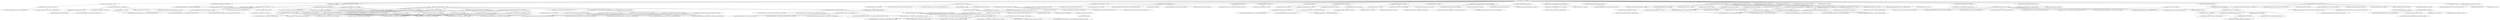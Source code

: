 digraph gaul__s3proxy {
	"org.gaul:s3proxy:jar:2.6.1-SNAPSHOT" -> "com.amazonaws:aws-java-sdk-s3:jar:1.12.783:test" ; 
	"org.gaul:s3proxy:jar:2.6.1-SNAPSHOT" -> "com.amazonaws:aws-java-sdk-sts:jar:1.12.783:compile" ; 
	"org.gaul:s3proxy:jar:2.6.1-SNAPSHOT" -> "args4j:args4j:jar:2.37:compile" ; 
	"org.gaul:s3proxy:jar:2.6.1-SNAPSHOT" -> "ch.qos.logback:logback-classic:jar:1.5.17:compile" ; 
	"org.gaul:s3proxy:jar:2.6.1-SNAPSHOT" -> "com.azure:azure-storage-blob:jar:12.30.0:compile" ; 
	"org.gaul:s3proxy:jar:2.6.1-SNAPSHOT" -> "com.azure:azure-identity:jar:1.15.3:compile" ; 
	"org.gaul:s3proxy:jar:2.6.1-SNAPSHOT" -> "com.google.auto.service:auto-service:jar:1.1.1:compile" ; 
	"org.gaul:s3proxy:jar:2.6.1-SNAPSHOT" -> "com.google.guava:guava:jar:33.4.8-jre:compile" ; 
	"org.gaul:s3proxy:jar:2.6.1-SNAPSHOT" -> "com.google.jimfs:jimfs:jar:1.3.0:compile" ; 
	"org.gaul:s3proxy:jar:2.6.1-SNAPSHOT" -> "javax.xml.bind:jaxb-api:jar:2.3.1:compile" ; 
	"org.gaul:s3proxy:jar:2.6.1-SNAPSHOT" -> "junit:junit:jar:4.13.2:provided" ; 
	"org.gaul:s3proxy:jar:2.6.1-SNAPSHOT" -> "org.junit.jupiter:junit-jupiter:jar:5.11.4:provided" ; 
	"org.gaul:s3proxy:jar:2.6.1-SNAPSHOT" -> "com.fasterxml.jackson.dataformat:jackson-dataformat-xml:jar:2.18.2:compile" ; 
	"org.gaul:s3proxy:jar:2.6.1-SNAPSHOT" -> "com.github.spotbugs:spotbugs-annotations:jar:4.9.2:provided" ; 
	"org.gaul:s3proxy:jar:2.6.1-SNAPSHOT" -> "com.google.code.findbugs:jsr305:jar:3.0.2:compile" ; 
	"org.gaul:s3proxy:jar:2.6.1-SNAPSHOT" -> "org.apache.commons:commons-fileupload2-javax:jar:2.0.0-M2:compile" ; 
	"org.gaul:s3proxy:jar:2.6.1-SNAPSHOT" -> "org.apache.jclouds:jclouds-allblobstore:jar:2.7.0:compile" ; 
	"org.gaul:s3proxy:jar:2.6.1-SNAPSHOT" -> "org.apache.jclouds.api:filesystem:jar:2.7.0:compile" ; 
	"org.gaul:s3proxy:jar:2.6.1-SNAPSHOT" -> "org.apache.jclouds.driver:jclouds-slf4j:jar:2.7.0:compile" ; 
	"org.gaul:s3proxy:jar:2.6.1-SNAPSHOT" -> "org.assertj:assertj-core:jar:3.27.3:test" ; 
	"org.gaul:s3proxy:jar:2.6.1-SNAPSHOT" -> "org.eclipse.jetty:jetty-servlet:jar:11.0.25:compile" ; 
	"org.gaul:s3proxy:jar:2.6.1-SNAPSHOT" -> "org.gaul:modernizer-maven-annotations:jar:3.1.0:compile" ; 
	"org.gaul:s3proxy:jar:2.6.1-SNAPSHOT" -> "org.slf4j:slf4j-api:jar:2.0.17:compile" ; 
	"org.gaul:s3proxy:jar:2.6.1-SNAPSHOT" -> "org.slf4j:jcl-over-slf4j:jar:2.0.17:compile" ; 
	"org.gaul:s3proxy:jar:2.6.1-SNAPSHOT" -> "org.apache.jclouds:jclouds-blobstore:test-jar:tests:2.7.0:test" ; 
	"org.gaul:s3proxy:jar:2.6.1-SNAPSHOT" -> "org.apache.jclouds.api:s3:test-jar:tests:2.7.0:test" ; 
	"org.gaul:s3proxy:jar:2.6.1-SNAPSHOT" -> "org.apache.jclouds:jclouds-core:test-jar:tests:2.7.0:test" ; 
	"org.gaul:s3proxy:jar:2.6.1-SNAPSHOT" -> "org.testng:testng:jar:7.5.1:test" ; 
	"org.gaul:s3proxy:jar:2.6.1-SNAPSHOT" -> "javax.annotation:javax.annotation-api:jar:1.3.2:compile" ; 
	"com.amazonaws:aws-java-sdk-s3:jar:1.12.783:test" -> "com.amazonaws:aws-java-sdk-kms:jar:1.12.783:test" ; 
	"com.amazonaws:aws-java-sdk-s3:jar:1.12.783:test" -> "com.amazonaws:aws-java-sdk-core:jar:1.12.783:compile" ; 
	"com.amazonaws:aws-java-sdk-s3:jar:1.12.783:test" -> "com.amazonaws:jmespath-java:jar:1.12.783:compile" ; 
	"com.amazonaws:aws-java-sdk-kms:jar:1.12.783:test" -> "(com.amazonaws:aws-java-sdk-core:jar:1.12.783:test - omitted for duplicate)" ; 
	"com.amazonaws:aws-java-sdk-kms:jar:1.12.783:test" -> "(com.amazonaws:jmespath-java:jar:1.12.783:test - omitted for duplicate)" ; 
	"com.amazonaws:aws-java-sdk-core:jar:1.12.783:compile" -> "commons-codec:commons-codec:jar:1.15:compile" ; 
	"com.amazonaws:aws-java-sdk-core:jar:1.12.783:compile" -> "org.apache.httpcomponents:httpclient:jar:4.5.13:compile" ; 
	"com.amazonaws:aws-java-sdk-core:jar:1.12.783:compile" -> "(com.fasterxml.jackson.core:jackson-databind:jar:2.17.2:compile - omitted for conflict with 2.18.2)" ; 
	"com.amazonaws:aws-java-sdk-core:jar:1.12.783:compile" -> "com.fasterxml.jackson.dataformat:jackson-dataformat-cbor:jar:2.17.2:compile" ; 
	"com.amazonaws:aws-java-sdk-core:jar:1.12.783:compile" -> "joda-time:joda-time:jar:2.12.7:compile" ; 
	"org.apache.httpcomponents:httpclient:jar:4.5.13:compile" -> "org.apache.httpcomponents:httpcore:jar:4.4.13:compile" ; 
	"org.apache.httpcomponents:httpclient:jar:4.5.13:compile" -> "(commons-codec:commons-codec:jar:1.11:compile - omitted for conflict with 1.15)" ; 
	"com.fasterxml.jackson.dataformat:jackson-dataformat-cbor:jar:2.17.2:compile" -> "(com.fasterxml.jackson.core:jackson-databind:jar:2.17.2:compile - omitted for conflict with 2.18.2)" ; 
	"com.fasterxml.jackson.dataformat:jackson-dataformat-cbor:jar:2.17.2:compile" -> "(com.fasterxml.jackson.core:jackson-core:jar:2.17.2:compile - omitted for conflict with 2.18.2)" ; 
	"com.amazonaws:jmespath-java:jar:1.12.783:compile" -> "(com.fasterxml.jackson.core:jackson-databind:jar:2.17.2:compile - omitted for conflict with 2.18.2)" ; 
	"com.amazonaws:aws-java-sdk-sts:jar:1.12.783:compile" -> "(com.amazonaws:aws-java-sdk-core:jar:1.12.783:compile - omitted for duplicate)" ; 
	"com.amazonaws:aws-java-sdk-sts:jar:1.12.783:compile" -> "(com.amazonaws:jmespath-java:jar:1.12.783:compile - omitted for duplicate)" ; 
	"ch.qos.logback:logback-classic:jar:1.5.17:compile" -> "ch.qos.logback:logback-core:jar:1.5.17:compile" ; 
	"ch.qos.logback:logback-classic:jar:1.5.17:compile" -> "(org.slf4j:slf4j-api:jar:2.0.17:compile - omitted for duplicate)" ; 
	"com.azure:azure-storage-blob:jar:12.30.0:compile" -> "com.azure:azure-xml:jar:1.2.0:compile" ; 
	"com.azure:azure-storage-blob:jar:12.30.0:compile" -> "com.azure:azure-core:jar:1.55.3:compile" ; 
	"com.azure:azure-storage-blob:jar:12.30.0:compile" -> "com.azure:azure-core-http-netty:jar:1.15.11:compile" ; 
	"com.azure:azure-storage-blob:jar:12.30.0:compile" -> "com.azure:azure-storage-common:jar:12.29.0:compile" ; 
	"com.azure:azure-storage-blob:jar:12.30.0:compile" -> "com.azure:azure-storage-internal-avro:jar:12.15.0:compile" ; 
	"com.azure:azure-core:jar:1.55.3:compile" -> "(com.azure:azure-json:jar:1.5.0:compile - omitted for conflict with 1.4.0)" ; 
	"com.azure:azure-core:jar:1.55.3:compile" -> "(com.azure:azure-xml:jar:1.2.0:compile - omitted for duplicate)" ; 
	"com.azure:azure-core:jar:1.55.3:compile" -> "(com.fasterxml.jackson.core:jackson-annotations:jar:2.17.2:compile - omitted for conflict with 2.18.2)" ; 
	"com.azure:azure-core:jar:1.55.3:compile" -> "(com.fasterxml.jackson.core:jackson-core:jar:2.17.2:compile - omitted for conflict with 2.18.2)" ; 
	"com.azure:azure-core:jar:1.55.3:compile" -> "(com.fasterxml.jackson.core:jackson-databind:jar:2.17.2:compile - omitted for conflict with 2.18.2)" ; 
	"com.azure:azure-core:jar:1.55.3:compile" -> "com.fasterxml.jackson.datatype:jackson-datatype-jsr310:jar:2.17.2:compile" ; 
	"com.azure:azure-core:jar:1.55.3:compile" -> "(org.slf4j:slf4j-api:jar:1.7.36:compile - omitted for conflict with 2.0.17)" ; 
	"com.azure:azure-core:jar:1.55.3:compile" -> "io.projectreactor:reactor-core:jar:3.4.41:compile" ; 
	"com.fasterxml.jackson.datatype:jackson-datatype-jsr310:jar:2.17.2:compile" -> "(com.fasterxml.jackson.core:jackson-annotations:jar:2.17.2:compile - omitted for conflict with 2.18.2)" ; 
	"com.fasterxml.jackson.datatype:jackson-datatype-jsr310:jar:2.17.2:compile" -> "(com.fasterxml.jackson.core:jackson-core:jar:2.17.2:compile - omitted for conflict with 2.18.2)" ; 
	"com.fasterxml.jackson.datatype:jackson-datatype-jsr310:jar:2.17.2:compile" -> "(com.fasterxml.jackson.core:jackson-databind:jar:2.17.2:compile - omitted for conflict with 2.18.2)" ; 
	"io.projectreactor:reactor-core:jar:3.4.41:compile" -> "org.reactivestreams:reactive-streams:jar:1.0.4:compile" ; 
	"com.azure:azure-core-http-netty:jar:1.15.11:compile" -> "(com.azure:azure-core:jar:1.55.3:compile - omitted for duplicate)" ; 
	"com.azure:azure-core-http-netty:jar:1.15.11:compile" -> "io.netty:netty-handler:jar:4.1.118.Final:compile" ; 
	"com.azure:azure-core-http-netty:jar:1.15.11:compile" -> "io.netty:netty-handler-proxy:jar:4.1.118.Final:compile" ; 
	"com.azure:azure-core-http-netty:jar:1.15.11:compile" -> "io.netty:netty-buffer:jar:4.1.118.Final:compile" ; 
	"com.azure:azure-core-http-netty:jar:1.15.11:compile" -> "io.netty:netty-codec:jar:4.1.118.Final:compile" ; 
	"com.azure:azure-core-http-netty:jar:1.15.11:compile" -> "io.netty:netty-codec-http:jar:4.1.118.Final:compile" ; 
	"com.azure:azure-core-http-netty:jar:1.15.11:compile" -> "io.netty:netty-codec-http2:jar:4.1.118.Final:compile" ; 
	"com.azure:azure-core-http-netty:jar:1.15.11:compile" -> "io.netty:netty-transport-native-unix-common:jar:4.1.118.Final:compile" ; 
	"com.azure:azure-core-http-netty:jar:1.15.11:compile" -> "io.netty:netty-transport-native-epoll:jar:linux-x86_64:4.1.118.Final:compile" ; 
	"com.azure:azure-core-http-netty:jar:1.15.11:compile" -> "io.netty:netty-transport-native-kqueue:jar:osx-x86_64:4.1.118.Final:compile" ; 
	"com.azure:azure-core-http-netty:jar:1.15.11:compile" -> "io.netty:netty-tcnative-boringssl-static:jar:2.0.70.Final:compile" ; 
	"com.azure:azure-core-http-netty:jar:1.15.11:compile" -> "io.projectreactor.netty:reactor-netty-http:jar:1.0.48:compile" ; 
	"com.azure:azure-core-http-netty:jar:1.15.11:compile" -> "io.netty:netty-common:jar:4.1.118.Final:compile" ; 
	"io.netty:netty-handler:jar:4.1.118.Final:compile" -> "(io.netty:netty-common:jar:4.1.118.Final:compile - omitted for duplicate)" ; 
	"io.netty:netty-handler:jar:4.1.118.Final:compile" -> "io.netty:netty-resolver:jar:4.1.118.Final:compile" ; 
	"io.netty:netty-handler:jar:4.1.118.Final:compile" -> "(io.netty:netty-buffer:jar:4.1.118.Final:compile - omitted for duplicate)" ; 
	"io.netty:netty-handler:jar:4.1.118.Final:compile" -> "io.netty:netty-transport:jar:4.1.118.Final:compile" ; 
	"io.netty:netty-handler:jar:4.1.118.Final:compile" -> "(io.netty:netty-transport-native-unix-common:jar:4.1.118.Final:compile - omitted for duplicate)" ; 
	"io.netty:netty-handler:jar:4.1.118.Final:compile" -> "(io.netty:netty-codec:jar:4.1.118.Final:compile - omitted for duplicate)" ; 
	"io.netty:netty-resolver:jar:4.1.118.Final:compile" -> "(io.netty:netty-common:jar:4.1.118.Final:compile - omitted for duplicate)" ; 
	"io.netty:netty-transport:jar:4.1.118.Final:compile" -> "(io.netty:netty-common:jar:4.1.118.Final:compile - omitted for duplicate)" ; 
	"io.netty:netty-transport:jar:4.1.118.Final:compile" -> "(io.netty:netty-buffer:jar:4.1.118.Final:compile - omitted for duplicate)" ; 
	"io.netty:netty-transport:jar:4.1.118.Final:compile" -> "(io.netty:netty-resolver:jar:4.1.118.Final:compile - omitted for duplicate)" ; 
	"io.netty:netty-handler-proxy:jar:4.1.118.Final:compile" -> "(io.netty:netty-common:jar:4.1.118.Final:compile - omitted for duplicate)" ; 
	"io.netty:netty-handler-proxy:jar:4.1.118.Final:compile" -> "(io.netty:netty-buffer:jar:4.1.118.Final:compile - omitted for duplicate)" ; 
	"io.netty:netty-handler-proxy:jar:4.1.118.Final:compile" -> "(io.netty:netty-transport:jar:4.1.118.Final:compile - omitted for duplicate)" ; 
	"io.netty:netty-handler-proxy:jar:4.1.118.Final:compile" -> "(io.netty:netty-codec:jar:4.1.118.Final:compile - omitted for duplicate)" ; 
	"io.netty:netty-handler-proxy:jar:4.1.118.Final:compile" -> "io.netty:netty-codec-socks:jar:4.1.118.Final:compile" ; 
	"io.netty:netty-handler-proxy:jar:4.1.118.Final:compile" -> "(io.netty:netty-codec-http:jar:4.1.118.Final:compile - omitted for duplicate)" ; 
	"io.netty:netty-codec-socks:jar:4.1.118.Final:compile" -> "(io.netty:netty-common:jar:4.1.118.Final:compile - omitted for duplicate)" ; 
	"io.netty:netty-codec-socks:jar:4.1.118.Final:compile" -> "(io.netty:netty-buffer:jar:4.1.118.Final:compile - omitted for duplicate)" ; 
	"io.netty:netty-codec-socks:jar:4.1.118.Final:compile" -> "(io.netty:netty-transport:jar:4.1.118.Final:compile - omitted for duplicate)" ; 
	"io.netty:netty-codec-socks:jar:4.1.118.Final:compile" -> "(io.netty:netty-codec:jar:4.1.118.Final:compile - omitted for duplicate)" ; 
	"io.netty:netty-buffer:jar:4.1.118.Final:compile" -> "(io.netty:netty-common:jar:4.1.118.Final:compile - omitted for duplicate)" ; 
	"io.netty:netty-codec:jar:4.1.118.Final:compile" -> "(io.netty:netty-common:jar:4.1.118.Final:compile - omitted for duplicate)" ; 
	"io.netty:netty-codec:jar:4.1.118.Final:compile" -> "(io.netty:netty-buffer:jar:4.1.118.Final:compile - omitted for duplicate)" ; 
	"io.netty:netty-codec:jar:4.1.118.Final:compile" -> "(io.netty:netty-transport:jar:4.1.118.Final:compile - omitted for duplicate)" ; 
	"io.netty:netty-codec-http:jar:4.1.118.Final:compile" -> "(io.netty:netty-common:jar:4.1.118.Final:compile - omitted for duplicate)" ; 
	"io.netty:netty-codec-http:jar:4.1.118.Final:compile" -> "(io.netty:netty-buffer:jar:4.1.118.Final:compile - omitted for duplicate)" ; 
	"io.netty:netty-codec-http:jar:4.1.118.Final:compile" -> "(io.netty:netty-transport:jar:4.1.118.Final:compile - omitted for duplicate)" ; 
	"io.netty:netty-codec-http:jar:4.1.118.Final:compile" -> "(io.netty:netty-codec:jar:4.1.118.Final:compile - omitted for duplicate)" ; 
	"io.netty:netty-codec-http:jar:4.1.118.Final:compile" -> "(io.netty:netty-handler:jar:4.1.118.Final:compile - omitted for duplicate)" ; 
	"io.netty:netty-codec-http2:jar:4.1.118.Final:compile" -> "(io.netty:netty-common:jar:4.1.118.Final:compile - omitted for duplicate)" ; 
	"io.netty:netty-codec-http2:jar:4.1.118.Final:compile" -> "(io.netty:netty-buffer:jar:4.1.118.Final:compile - omitted for duplicate)" ; 
	"io.netty:netty-codec-http2:jar:4.1.118.Final:compile" -> "(io.netty:netty-transport:jar:4.1.118.Final:compile - omitted for duplicate)" ; 
	"io.netty:netty-codec-http2:jar:4.1.118.Final:compile" -> "(io.netty:netty-codec:jar:4.1.118.Final:compile - omitted for duplicate)" ; 
	"io.netty:netty-codec-http2:jar:4.1.118.Final:compile" -> "(io.netty:netty-handler:jar:4.1.118.Final:compile - omitted for duplicate)" ; 
	"io.netty:netty-codec-http2:jar:4.1.118.Final:compile" -> "(io.netty:netty-codec-http:jar:4.1.118.Final:compile - omitted for duplicate)" ; 
	"io.netty:netty-transport-native-unix-common:jar:4.1.118.Final:compile" -> "(io.netty:netty-common:jar:4.1.118.Final:compile - omitted for duplicate)" ; 
	"io.netty:netty-transport-native-unix-common:jar:4.1.118.Final:compile" -> "(io.netty:netty-buffer:jar:4.1.118.Final:compile - omitted for duplicate)" ; 
	"io.netty:netty-transport-native-unix-common:jar:4.1.118.Final:compile" -> "(io.netty:netty-transport:jar:4.1.118.Final:compile - omitted for duplicate)" ; 
	"io.netty:netty-transport-native-epoll:jar:linux-x86_64:4.1.118.Final:compile" -> "(io.netty:netty-common:jar:4.1.118.Final:compile - omitted for duplicate)" ; 
	"io.netty:netty-transport-native-epoll:jar:linux-x86_64:4.1.118.Final:compile" -> "(io.netty:netty-buffer:jar:4.1.118.Final:compile - omitted for duplicate)" ; 
	"io.netty:netty-transport-native-epoll:jar:linux-x86_64:4.1.118.Final:compile" -> "(io.netty:netty-transport:jar:4.1.118.Final:compile - omitted for duplicate)" ; 
	"io.netty:netty-transport-native-epoll:jar:linux-x86_64:4.1.118.Final:compile" -> "(io.netty:netty-transport-native-unix-common:jar:4.1.118.Final:compile - omitted for duplicate)" ; 
	"io.netty:netty-transport-native-epoll:jar:linux-x86_64:4.1.118.Final:compile" -> "io.netty:netty-transport-classes-epoll:jar:4.1.118.Final:compile" ; 
	"io.netty:netty-transport-classes-epoll:jar:4.1.118.Final:compile" -> "(io.netty:netty-common:jar:4.1.118.Final:compile - omitted for duplicate)" ; 
	"io.netty:netty-transport-classes-epoll:jar:4.1.118.Final:compile" -> "(io.netty:netty-buffer:jar:4.1.118.Final:compile - omitted for duplicate)" ; 
	"io.netty:netty-transport-classes-epoll:jar:4.1.118.Final:compile" -> "(io.netty:netty-transport:jar:4.1.118.Final:compile - omitted for duplicate)" ; 
	"io.netty:netty-transport-classes-epoll:jar:4.1.118.Final:compile" -> "(io.netty:netty-transport-native-unix-common:jar:4.1.118.Final:compile - omitted for duplicate)" ; 
	"io.netty:netty-transport-native-kqueue:jar:osx-x86_64:4.1.118.Final:compile" -> "(io.netty:netty-common:jar:4.1.118.Final:compile - omitted for duplicate)" ; 
	"io.netty:netty-transport-native-kqueue:jar:osx-x86_64:4.1.118.Final:compile" -> "(io.netty:netty-buffer:jar:4.1.118.Final:compile - omitted for duplicate)" ; 
	"io.netty:netty-transport-native-kqueue:jar:osx-x86_64:4.1.118.Final:compile" -> "(io.netty:netty-transport:jar:4.1.118.Final:compile - omitted for duplicate)" ; 
	"io.netty:netty-transport-native-kqueue:jar:osx-x86_64:4.1.118.Final:compile" -> "(io.netty:netty-transport-native-unix-common:jar:4.1.118.Final:compile - omitted for duplicate)" ; 
	"io.netty:netty-transport-native-kqueue:jar:osx-x86_64:4.1.118.Final:compile" -> "io.netty:netty-transport-classes-kqueue:jar:4.1.118.Final:compile" ; 
	"io.netty:netty-transport-classes-kqueue:jar:4.1.118.Final:compile" -> "(io.netty:netty-common:jar:4.1.118.Final:compile - omitted for duplicate)" ; 
	"io.netty:netty-transport-classes-kqueue:jar:4.1.118.Final:compile" -> "(io.netty:netty-buffer:jar:4.1.118.Final:compile - omitted for duplicate)" ; 
	"io.netty:netty-transport-classes-kqueue:jar:4.1.118.Final:compile" -> "(io.netty:netty-transport:jar:4.1.118.Final:compile - omitted for duplicate)" ; 
	"io.netty:netty-transport-classes-kqueue:jar:4.1.118.Final:compile" -> "(io.netty:netty-transport-native-unix-common:jar:4.1.118.Final:compile - omitted for duplicate)" ; 
	"io.netty:netty-tcnative-boringssl-static:jar:2.0.70.Final:compile" -> "io.netty:netty-tcnative-classes:jar:2.0.70.Final:compile" ; 
	"io.netty:netty-tcnative-boringssl-static:jar:2.0.70.Final:compile" -> "io.netty:netty-tcnative-boringssl-static:jar:linux-x86_64:2.0.70.Final:compile" ; 
	"io.netty:netty-tcnative-boringssl-static:jar:2.0.70.Final:compile" -> "io.netty:netty-tcnative-boringssl-static:jar:linux-aarch_64:2.0.70.Final:compile" ; 
	"io.netty:netty-tcnative-boringssl-static:jar:2.0.70.Final:compile" -> "io.netty:netty-tcnative-boringssl-static:jar:osx-x86_64:2.0.70.Final:compile" ; 
	"io.netty:netty-tcnative-boringssl-static:jar:2.0.70.Final:compile" -> "io.netty:netty-tcnative-boringssl-static:jar:osx-aarch_64:2.0.70.Final:compile" ; 
	"io.netty:netty-tcnative-boringssl-static:jar:2.0.70.Final:compile" -> "io.netty:netty-tcnative-boringssl-static:jar:windows-x86_64:2.0.70.Final:compile" ; 
	"io.netty:netty-tcnative-boringssl-static:jar:linux-x86_64:2.0.70.Final:compile" -> "(io.netty:netty-tcnative-boringssl-static:jar:linux-aarch_64:2.0.70.Final:compile - omitted for duplicate)" ; 
	"io.netty:netty-tcnative-boringssl-static:jar:linux-x86_64:2.0.70.Final:compile" -> "(io.netty:netty-tcnative-boringssl-static:jar:osx-x86_64:2.0.70.Final:compile - omitted for duplicate)" ; 
	"io.netty:netty-tcnative-boringssl-static:jar:linux-x86_64:2.0.70.Final:compile" -> "(io.netty:netty-tcnative-boringssl-static:jar:osx-aarch_64:2.0.70.Final:compile - omitted for duplicate)" ; 
	"io.netty:netty-tcnative-boringssl-static:jar:linux-x86_64:2.0.70.Final:compile" -> "(io.netty:netty-tcnative-boringssl-static:jar:windows-x86_64:2.0.70.Final:compile - omitted for duplicate)" ; 
	"io.netty:netty-tcnative-boringssl-static:jar:linux-aarch_64:2.0.70.Final:compile" -> "(io.netty:netty-tcnative-boringssl-static:jar:linux-x86_64:2.0.70.Final:compile - omitted for duplicate)" ; 
	"io.netty:netty-tcnative-boringssl-static:jar:linux-aarch_64:2.0.70.Final:compile" -> "(io.netty:netty-tcnative-boringssl-static:jar:osx-x86_64:2.0.70.Final:compile - omitted for duplicate)" ; 
	"io.netty:netty-tcnative-boringssl-static:jar:linux-aarch_64:2.0.70.Final:compile" -> "(io.netty:netty-tcnative-boringssl-static:jar:osx-aarch_64:2.0.70.Final:compile - omitted for duplicate)" ; 
	"io.netty:netty-tcnative-boringssl-static:jar:linux-aarch_64:2.0.70.Final:compile" -> "(io.netty:netty-tcnative-boringssl-static:jar:windows-x86_64:2.0.70.Final:compile - omitted for duplicate)" ; 
	"io.netty:netty-tcnative-boringssl-static:jar:osx-x86_64:2.0.70.Final:compile" -> "(io.netty:netty-tcnative-boringssl-static:jar:linux-x86_64:2.0.70.Final:compile - omitted for duplicate)" ; 
	"io.netty:netty-tcnative-boringssl-static:jar:osx-x86_64:2.0.70.Final:compile" -> "(io.netty:netty-tcnative-boringssl-static:jar:linux-aarch_64:2.0.70.Final:compile - omitted for duplicate)" ; 
	"io.netty:netty-tcnative-boringssl-static:jar:osx-x86_64:2.0.70.Final:compile" -> "(io.netty:netty-tcnative-boringssl-static:jar:osx-aarch_64:2.0.70.Final:compile - omitted for duplicate)" ; 
	"io.netty:netty-tcnative-boringssl-static:jar:osx-x86_64:2.0.70.Final:compile" -> "(io.netty:netty-tcnative-boringssl-static:jar:windows-x86_64:2.0.70.Final:compile - omitted for duplicate)" ; 
	"io.netty:netty-tcnative-boringssl-static:jar:osx-aarch_64:2.0.70.Final:compile" -> "(io.netty:netty-tcnative-boringssl-static:jar:linux-x86_64:2.0.70.Final:compile - omitted for duplicate)" ; 
	"io.netty:netty-tcnative-boringssl-static:jar:osx-aarch_64:2.0.70.Final:compile" -> "(io.netty:netty-tcnative-boringssl-static:jar:linux-aarch_64:2.0.70.Final:compile - omitted for duplicate)" ; 
	"io.netty:netty-tcnative-boringssl-static:jar:osx-aarch_64:2.0.70.Final:compile" -> "(io.netty:netty-tcnative-boringssl-static:jar:osx-x86_64:2.0.70.Final:compile - omitted for duplicate)" ; 
	"io.netty:netty-tcnative-boringssl-static:jar:osx-aarch_64:2.0.70.Final:compile" -> "(io.netty:netty-tcnative-boringssl-static:jar:windows-x86_64:2.0.70.Final:compile - omitted for duplicate)" ; 
	"io.netty:netty-tcnative-boringssl-static:jar:windows-x86_64:2.0.70.Final:compile" -> "(io.netty:netty-tcnative-boringssl-static:jar:linux-x86_64:2.0.70.Final:compile - omitted for duplicate)" ; 
	"io.netty:netty-tcnative-boringssl-static:jar:windows-x86_64:2.0.70.Final:compile" -> "(io.netty:netty-tcnative-boringssl-static:jar:linux-aarch_64:2.0.70.Final:compile - omitted for duplicate)" ; 
	"io.netty:netty-tcnative-boringssl-static:jar:windows-x86_64:2.0.70.Final:compile" -> "(io.netty:netty-tcnative-boringssl-static:jar:osx-x86_64:2.0.70.Final:compile - omitted for duplicate)" ; 
	"io.netty:netty-tcnative-boringssl-static:jar:windows-x86_64:2.0.70.Final:compile" -> "(io.netty:netty-tcnative-boringssl-static:jar:osx-aarch_64:2.0.70.Final:compile - omitted for duplicate)" ; 
	"io.projectreactor.netty:reactor-netty-http:jar:1.0.48:compile" -> "(io.netty:netty-codec-http:jar:4.1.112.Final:compile - omitted for conflict with 4.1.118.Final)" ; 
	"io.projectreactor.netty:reactor-netty-http:jar:1.0.48:compile" -> "(io.netty:netty-codec-http2:jar:4.1.112.Final:compile - omitted for conflict with 4.1.118.Final)" ; 
	"io.projectreactor.netty:reactor-netty-http:jar:1.0.48:compile" -> "io.netty:netty-resolver-dns:jar:4.1.112.Final:compile" ; 
	"io.projectreactor.netty:reactor-netty-http:jar:1.0.48:compile" -> "io.netty:netty-resolver-dns-native-macos:jar:osx-x86_64:4.1.112.Final:compile" ; 
	"io.projectreactor.netty:reactor-netty-http:jar:1.0.48:compile" -> "(io.netty:netty-transport-native-epoll:jar:linux-x86_64:4.1.112.Final:compile - omitted for conflict with 4.1.118.Final)" ; 
	"io.projectreactor.netty:reactor-netty-http:jar:1.0.48:compile" -> "io.projectreactor.netty:reactor-netty-core:jar:1.0.48:compile" ; 
	"io.projectreactor.netty:reactor-netty-http:jar:1.0.48:compile" -> "(io.projectreactor:reactor-core:jar:3.4.41:compile - omitted for duplicate)" ; 
	"io.netty:netty-resolver-dns:jar:4.1.112.Final:compile" -> "(io.netty:netty-common:jar:4.1.112.Final:compile - omitted for conflict with 4.1.118.Final)" ; 
	"io.netty:netty-resolver-dns:jar:4.1.112.Final:compile" -> "(io.netty:netty-buffer:jar:4.1.112.Final:compile - omitted for conflict with 4.1.118.Final)" ; 
	"io.netty:netty-resolver-dns:jar:4.1.112.Final:compile" -> "(io.netty:netty-resolver:jar:4.1.112.Final:compile - omitted for conflict with 4.1.118.Final)" ; 
	"io.netty:netty-resolver-dns:jar:4.1.112.Final:compile" -> "(io.netty:netty-transport:jar:4.1.112.Final:compile - omitted for conflict with 4.1.118.Final)" ; 
	"io.netty:netty-resolver-dns:jar:4.1.112.Final:compile" -> "(io.netty:netty-codec:jar:4.1.112.Final:compile - omitted for conflict with 4.1.118.Final)" ; 
	"io.netty:netty-resolver-dns:jar:4.1.112.Final:compile" -> "io.netty:netty-codec-dns:jar:4.1.112.Final:compile" ; 
	"io.netty:netty-resolver-dns:jar:4.1.112.Final:compile" -> "(io.netty:netty-handler:jar:4.1.112.Final:compile - omitted for conflict with 4.1.118.Final)" ; 
	"io.netty:netty-codec-dns:jar:4.1.112.Final:compile" -> "(io.netty:netty-common:jar:4.1.112.Final:compile - omitted for conflict with 4.1.118.Final)" ; 
	"io.netty:netty-codec-dns:jar:4.1.112.Final:compile" -> "(io.netty:netty-buffer:jar:4.1.112.Final:compile - omitted for conflict with 4.1.118.Final)" ; 
	"io.netty:netty-codec-dns:jar:4.1.112.Final:compile" -> "(io.netty:netty-transport:jar:4.1.112.Final:compile - omitted for conflict with 4.1.118.Final)" ; 
	"io.netty:netty-codec-dns:jar:4.1.112.Final:compile" -> "(io.netty:netty-codec:jar:4.1.112.Final:compile - omitted for conflict with 4.1.118.Final)" ; 
	"io.netty:netty-resolver-dns-native-macos:jar:osx-x86_64:4.1.112.Final:compile" -> "io.netty:netty-resolver-dns-classes-macos:jar:4.1.112.Final:compile" ; 
	"io.netty:netty-resolver-dns-classes-macos:jar:4.1.112.Final:compile" -> "(io.netty:netty-common:jar:4.1.112.Final:compile - omitted for conflict with 4.1.118.Final)" ; 
	"io.netty:netty-resolver-dns-classes-macos:jar:4.1.112.Final:compile" -> "(io.netty:netty-resolver-dns:jar:4.1.112.Final:compile - omitted for duplicate)" ; 
	"io.netty:netty-resolver-dns-classes-macos:jar:4.1.112.Final:compile" -> "(io.netty:netty-transport-native-unix-common:jar:4.1.112.Final:compile - omitted for conflict with 4.1.118.Final)" ; 
	"io.projectreactor.netty:reactor-netty-core:jar:1.0.48:compile" -> "(io.netty:netty-handler:jar:4.1.112.Final:compile - omitted for conflict with 4.1.118.Final)" ; 
	"io.projectreactor.netty:reactor-netty-core:jar:1.0.48:compile" -> "(io.netty:netty-handler-proxy:jar:4.1.112.Final:compile - omitted for conflict with 4.1.118.Final)" ; 
	"io.projectreactor.netty:reactor-netty-core:jar:1.0.48:compile" -> "(io.netty:netty-resolver-dns:jar:4.1.112.Final:compile - omitted for duplicate)" ; 
	"io.projectreactor.netty:reactor-netty-core:jar:1.0.48:compile" -> "(io.netty:netty-resolver-dns-native-macos:jar:osx-x86_64:4.1.112.Final:compile - omitted for duplicate)" ; 
	"io.projectreactor.netty:reactor-netty-core:jar:1.0.48:compile" -> "(io.netty:netty-transport-native-epoll:jar:linux-x86_64:4.1.112.Final:compile - omitted for conflict with 4.1.118.Final)" ; 
	"io.projectreactor.netty:reactor-netty-core:jar:1.0.48:compile" -> "(io.projectreactor:reactor-core:jar:3.4.41:compile - omitted for duplicate)" ; 
	"com.azure:azure-storage-common:jar:12.29.0:compile" -> "(com.azure:azure-xml:jar:1.2.0:compile - omitted for duplicate)" ; 
	"com.azure:azure-storage-common:jar:12.29.0:compile" -> "(com.azure:azure-core:jar:1.55.3:compile - omitted for duplicate)" ; 
	"com.azure:azure-storage-common:jar:12.29.0:compile" -> "(com.azure:azure-core-http-netty:jar:1.15.11:compile - omitted for duplicate)" ; 
	"com.azure:azure-storage-internal-avro:jar:12.15.0:compile" -> "(com.azure:azure-xml:jar:1.2.0:compile - omitted for duplicate)" ; 
	"com.azure:azure-storage-internal-avro:jar:12.15.0:compile" -> "(com.azure:azure-core:jar:1.55.3:compile - omitted for duplicate)" ; 
	"com.azure:azure-storage-internal-avro:jar:12.15.0:compile" -> "(com.azure:azure-storage-common:jar:12.29.0:compile - omitted for duplicate)" ; 
	"com.azure:azure-identity:jar:1.15.3:compile" -> "(com.azure:azure-core:jar:1.55.2:compile - omitted for conflict with 1.55.3)" ; 
	"com.azure:azure-identity:jar:1.15.3:compile" -> "(com.azure:azure-core-http-netty:jar:1.15.10:compile - omitted for conflict with 1.15.11)" ; 
	"com.azure:azure-identity:jar:1.15.3:compile" -> "com.azure:azure-json:jar:1.4.0:compile" ; 
	"com.azure:azure-identity:jar:1.15.3:compile" -> "com.microsoft.azure:msal4j:jar:1.19.0:compile" ; 
	"com.azure:azure-identity:jar:1.15.3:compile" -> "com.microsoft.azure:msal4j-persistence-extension:jar:1.3.0:compile" ; 
	"com.azure:azure-identity:jar:1.15.3:compile" -> "net.java.dev.jna:jna-platform:jar:5.13.0:compile" ; 
	"com.microsoft.azure:msal4j:jar:1.19.0:compile" -> "com.nimbusds:oauth2-oidc-sdk:jar:11.18:compile" ; 
	"com.microsoft.azure:msal4j:jar:1.19.0:compile" -> "net.minidev:json-smart:jar:2.4.11:compile" ; 
	"com.microsoft.azure:msal4j:jar:1.19.0:compile" -> "(org.slf4j:slf4j-api:jar:1.7.36:compile - omitted for conflict with 2.0.17)" ; 
	"com.microsoft.azure:msal4j:jar:1.19.0:compile" -> "(com.fasterxml.jackson.core:jackson-databind:jar:2.18.1:compile - omitted for conflict with 2.18.2)" ; 
	"com.nimbusds:oauth2-oidc-sdk:jar:11.18:compile" -> "com.github.stephenc.jcip:jcip-annotations:jar:1.0-1:compile" ; 
	"com.nimbusds:oauth2-oidc-sdk:jar:11.18:compile" -> "com.nimbusds:content-type:jar:2.3:compile" ; 
	"com.nimbusds:oauth2-oidc-sdk:jar:11.18:compile" -> "(net.minidev:json-smart:jar:2.5.1:compile - omitted for conflict with 2.4.11)" ; 
	"com.nimbusds:oauth2-oidc-sdk:jar:11.18:compile" -> "com.nimbusds:lang-tag:jar:1.7:compile" ; 
	"com.nimbusds:oauth2-oidc-sdk:jar:11.18:compile" -> "com.nimbusds:nimbus-jose-jwt:jar:9.40:compile" ; 
	"net.minidev:json-smart:jar:2.4.11:compile" -> "net.minidev:accessors-smart:jar:2.4.11:compile" ; 
	"net.minidev:accessors-smart:jar:2.4.11:compile" -> "org.ow2.asm:asm:jar:9.3:compile" ; 
	"com.microsoft.azure:msal4j-persistence-extension:jar:1.3.0:compile" -> "(com.microsoft.azure:msal4j:jar:1.15.0:compile - omitted for conflict with 1.19.0)" ; 
	"com.microsoft.azure:msal4j-persistence-extension:jar:1.3.0:compile" -> "net.java.dev.jna:jna:jar:5.13.0:compile" ; 
	"com.microsoft.azure:msal4j-persistence-extension:jar:1.3.0:compile" -> "(net.java.dev.jna:jna-platform:jar:5.13.0:compile - omitted for duplicate)" ; 
	"com.microsoft.azure:msal4j-persistence-extension:jar:1.3.0:compile" -> "(org.slf4j:slf4j-api:jar:1.7.7:compile - omitted for conflict with 2.0.17)" ; 
	"net.java.dev.jna:jna-platform:jar:5.13.0:compile" -> "(net.java.dev.jna:jna:jar:5.13.0:compile - omitted for duplicate)" ; 
	"com.google.auto.service:auto-service:jar:1.1.1:compile" -> "com.google.auto.service:auto-service-annotations:jar:1.1.1:compile" ; 
	"com.google.auto.service:auto-service:jar:1.1.1:compile" -> "com.google.auto:auto-common:jar:1.2.1:compile" ; 
	"com.google.auto.service:auto-service:jar:1.1.1:compile" -> "(com.google.guava:guava:jar:32.0.1-jre:compile - omitted for conflict with 33.4.8-jre)" ; 
	"com.google.auto:auto-common:jar:1.2.1:compile" -> "(com.google.guava:guava:jar:31.0.1-jre:compile - omitted for conflict with 33.4.8-jre)" ; 
	"com.google.guava:guava:jar:33.4.8-jre:compile" -> "com.google.guava:failureaccess:jar:1.0.3:compile" ; 
	"com.google.guava:guava:jar:33.4.8-jre:compile" -> "com.google.guava:listenablefuture:jar:9999.0-empty-to-avoid-conflict-with-guava:compile" ; 
	"com.google.guava:guava:jar:33.4.8-jre:compile" -> "org.jspecify:jspecify:jar:1.0.0:compile" ; 
	"com.google.guava:guava:jar:33.4.8-jre:compile" -> "com.google.errorprone:error_prone_annotations:jar:2.36.0:compile" ; 
	"com.google.guava:guava:jar:33.4.8-jre:compile" -> "com.google.j2objc:j2objc-annotations:jar:3.0.0:compile" ; 
	"com.google.jimfs:jimfs:jar:1.3.0:compile" -> "(com.google.guava:guava:jar:32.1.1-jre:compile - omitted for conflict with 33.4.8-jre)" ; 
	"javax.xml.bind:jaxb-api:jar:2.3.1:compile" -> "javax.activation:javax.activation-api:jar:1.2.0:compile" ; 
	"junit:junit:jar:4.13.2:provided" -> "org.hamcrest:hamcrest-core:jar:1.3:provided" ; 
	"org.junit.jupiter:junit-jupiter:jar:5.11.4:provided" -> "org.junit.jupiter:junit-jupiter-api:jar:5.11.4:provided" ; 
	"org.junit.jupiter:junit-jupiter:jar:5.11.4:provided" -> "org.junit.jupiter:junit-jupiter-params:jar:5.11.4:provided" ; 
	"org.junit.jupiter:junit-jupiter:jar:5.11.4:provided" -> "org.junit.jupiter:junit-jupiter-engine:jar:5.11.4:provided" ; 
	"org.junit.jupiter:junit-jupiter-api:jar:5.11.4:provided" -> "org.opentest4j:opentest4j:jar:1.3.0:provided" ; 
	"org.junit.jupiter:junit-jupiter-api:jar:5.11.4:provided" -> "org.junit.platform:junit-platform-commons:jar:1.11.4:provided" ; 
	"org.junit.jupiter:junit-jupiter-api:jar:5.11.4:provided" -> "org.apiguardian:apiguardian-api:jar:1.1.2:provided" ; 
	"org.junit.platform:junit-platform-commons:jar:1.11.4:provided" -> "(org.apiguardian:apiguardian-api:jar:1.1.2:provided - omitted for duplicate)" ; 
	"org.junit.jupiter:junit-jupiter-params:jar:5.11.4:provided" -> "(org.junit.jupiter:junit-jupiter-api:jar:5.11.4:provided - omitted for duplicate)" ; 
	"org.junit.jupiter:junit-jupiter-params:jar:5.11.4:provided" -> "(org.apiguardian:apiguardian-api:jar:1.1.2:provided - omitted for duplicate)" ; 
	"org.junit.jupiter:junit-jupiter-engine:jar:5.11.4:provided" -> "org.junit.platform:junit-platform-engine:jar:1.11.4:provided" ; 
	"org.junit.jupiter:junit-jupiter-engine:jar:5.11.4:provided" -> "(org.junit.jupiter:junit-jupiter-api:jar:5.11.4:provided - omitted for duplicate)" ; 
	"org.junit.jupiter:junit-jupiter-engine:jar:5.11.4:provided" -> "(org.apiguardian:apiguardian-api:jar:1.1.2:provided - omitted for duplicate)" ; 
	"org.junit.platform:junit-platform-engine:jar:1.11.4:provided" -> "(org.opentest4j:opentest4j:jar:1.3.0:provided - omitted for duplicate)" ; 
	"org.junit.platform:junit-platform-engine:jar:1.11.4:provided" -> "(org.junit.platform:junit-platform-commons:jar:1.11.4:provided - omitted for duplicate)" ; 
	"org.junit.platform:junit-platform-engine:jar:1.11.4:provided" -> "(org.apiguardian:apiguardian-api:jar:1.1.2:provided - omitted for duplicate)" ; 
	"com.fasterxml.jackson.dataformat:jackson-dataformat-xml:jar:2.18.2:compile" -> "com.fasterxml.jackson.core:jackson-core:jar:2.18.2:compile" ; 
	"com.fasterxml.jackson.dataformat:jackson-dataformat-xml:jar:2.18.2:compile" -> "com.fasterxml.jackson.core:jackson-annotations:jar:2.18.2:compile" ; 
	"com.fasterxml.jackson.dataformat:jackson-dataformat-xml:jar:2.18.2:compile" -> "com.fasterxml.jackson.core:jackson-databind:jar:2.18.2:compile" ; 
	"com.fasterxml.jackson.dataformat:jackson-dataformat-xml:jar:2.18.2:compile" -> "org.codehaus.woodstox:stax2-api:jar:4.2.2:compile" ; 
	"com.fasterxml.jackson.dataformat:jackson-dataformat-xml:jar:2.18.2:compile" -> "com.fasterxml.woodstox:woodstox-core:jar:7.0.0:compile" ; 
	"com.fasterxml.jackson.core:jackson-databind:jar:2.18.2:compile" -> "(com.fasterxml.jackson.core:jackson-annotations:jar:2.18.2:compile - omitted for duplicate)" ; 
	"com.fasterxml.jackson.core:jackson-databind:jar:2.18.2:compile" -> "(com.fasterxml.jackson.core:jackson-core:jar:2.18.2:compile - omitted for duplicate)" ; 
	"com.fasterxml.woodstox:woodstox-core:jar:7.0.0:compile" -> "(org.codehaus.woodstox:stax2-api:jar:4.2.2:compile - omitted for duplicate)" ; 
	"com.github.spotbugs:spotbugs-annotations:jar:4.9.2:provided" -> "(com.google.code.findbugs:jsr305:jar:3.0.2:provided - omitted for duplicate)" ; 
	"org.apache.commons:commons-fileupload2-javax:jar:2.0.0-M2:compile" -> "org.apache.commons:commons-fileupload2-core:jar:2.0.0-M2:compile" ; 
	"org.apache.commons:commons-fileupload2-javax:jar:2.0.0-M2:compile" -> "commons-io:commons-io:jar:2.15.1:compile" ; 
	"org.apache.commons:commons-fileupload2-core:jar:2.0.0-M2:compile" -> "(commons-io:commons-io:jar:2.15.1:compile - omitted for duplicate)" ; 
	"org.apache.jclouds:jclouds-allblobstore:jar:2.7.0:compile" -> "org.apache.jclouds.api:s3:jar:2.7.0:compile" ; 
	"org.apache.jclouds:jclouds-allblobstore:jar:2.7.0:compile" -> "org.apache.jclouds.provider:aws-s3:jar:2.7.0:compile" ; 
	"org.apache.jclouds:jclouds-allblobstore:jar:2.7.0:compile" -> "org.apache.jclouds.provider:azureblob:jar:2.7.0:compile" ; 
	"org.apache.jclouds:jclouds-allblobstore:jar:2.7.0:compile" -> "org.apache.jclouds.api:atmos:jar:2.7.0:compile" ; 
	"org.apache.jclouds:jclouds-allblobstore:jar:2.7.0:compile" -> "org.apache.jclouds.provider:b2:jar:2.7.0:compile" ; 
	"org.apache.jclouds:jclouds-allblobstore:jar:2.7.0:compile" -> "org.apache.jclouds.api:glacier:jar:2.7.0:compile" ; 
	"org.apache.jclouds:jclouds-allblobstore:jar:2.7.0:compile" -> "org.apache.jclouds.provider:google-cloud-storage:jar:2.7.0:compile" ; 
	"org.apache.jclouds:jclouds-allblobstore:jar:2.7.0:compile" -> "org.apache.jclouds.api:openstack-swift:jar:2.7.0:compile" ; 
	"org.apache.jclouds:jclouds-allblobstore:jar:2.7.0:compile" -> "org.apache.jclouds.provider:rackspace-cloudfiles-us:jar:2.7.0:compile" ; 
	"org.apache.jclouds:jclouds-allblobstore:jar:2.7.0:compile" -> "org.apache.jclouds.provider:rackspace-cloudfiles-uk:jar:2.7.0:compile" ; 
	"org.apache.jclouds.api:s3:jar:2.7.0:compile" -> "(org.apache.jclouds.api:sts:jar:2.7.0:compile - omitted for duplicate)" ; 
	"org.apache.jclouds.api:s3:jar:2.7.0:compile" -> "(org.apache.jclouds:jclouds-blobstore:jar:2.7.0:compile - omitted for duplicate)" ; 
	"org.apache.jclouds.provider:aws-s3:jar:2.7.0:compile" -> "(org.apache.jclouds.api:s3:jar:2.7.0:compile - omitted for duplicate)" ; 
	"org.apache.jclouds.provider:azureblob:jar:2.7.0:compile" -> "(org.apache.jclouds:jclouds-blobstore:jar:2.7.0:compile - omitted for duplicate)" ; 
	"org.apache.jclouds.provider:azureblob:jar:2.7.0:compile" -> "org.apache.jclouds.api:oauth:jar:2.7.0:compile" ; 
	"org.apache.jclouds.api:oauth:jar:2.7.0:compile" -> "(org.apache.jclouds:jclouds-core:jar:2.7.0:compile - omitted for duplicate)" ; 
	"org.apache.jclouds.api:atmos:jar:2.7.0:compile" -> "(org.apache.jclouds:jclouds-blobstore:jar:2.7.0:compile - omitted for duplicate)" ; 
	"org.apache.jclouds.provider:b2:jar:2.7.0:compile" -> "(org.apache.jclouds:jclouds-blobstore:jar:2.7.0:compile - omitted for duplicate)" ; 
	"org.apache.jclouds.api:glacier:jar:2.7.0:compile" -> "(org.apache.jclouds.api:sts:jar:2.7.0:compile - omitted for duplicate)" ; 
	"org.apache.jclouds.api:glacier:jar:2.7.0:compile" -> "(org.apache.jclouds:jclouds-blobstore:jar:2.7.0:compile - omitted for duplicate)" ; 
	"org.apache.jclouds.provider:google-cloud-storage:jar:2.7.0:compile" -> "(org.apache.jclouds:jclouds-core:jar:2.7.0:compile - omitted for duplicate)" ; 
	"org.apache.jclouds.provider:google-cloud-storage:jar:2.7.0:compile" -> "org.apache.jclouds.common:googlecloud:jar:2.7.0:compile" ; 
	"org.apache.jclouds.provider:google-cloud-storage:jar:2.7.0:compile" -> "(org.apache.jclouds:jclouds-blobstore:jar:2.7.0:compile - omitted for duplicate)" ; 
	"org.apache.jclouds.common:googlecloud:jar:2.7.0:compile" -> "(org.apache.jclouds.api:oauth:jar:2.7.0:compile - omitted for duplicate)" ; 
	"org.apache.jclouds.api:openstack-swift:jar:2.7.0:compile" -> "org.apache.jclouds.api:openstack-keystone:jar:2.7.0:compile" ; 
	"org.apache.jclouds.api:openstack-swift:jar:2.7.0:compile" -> "(org.apache.jclouds:jclouds-blobstore:jar:2.7.0:compile - omitted for duplicate)" ; 
	"org.apache.jclouds.api:openstack-keystone:jar:2.7.0:compile" -> "(org.apache.jclouds:jclouds-core:jar:2.7.0:compile - omitted for duplicate)" ; 
	"org.apache.jclouds.provider:rackspace-cloudfiles-us:jar:2.7.0:compile" -> "(org.apache.jclouds.api:openstack-swift:jar:2.7.0:compile - omitted for duplicate)" ; 
	"org.apache.jclouds.provider:rackspace-cloudfiles-us:jar:2.7.0:compile" -> "org.apache.jclouds.api:rackspace-cloudfiles:jar:2.7.0:compile" ; 
	"org.apache.jclouds.provider:rackspace-cloudfiles-us:jar:2.7.0:compile" -> "(org.apache.jclouds.api:openstack-keystone:jar:2.7.0:compile - omitted for duplicate)" ; 
	"org.apache.jclouds.provider:rackspace-cloudfiles-us:jar:2.7.0:compile" -> "(org.apache.jclouds:jclouds-core:jar:2.7.0:compile - omitted for duplicate)" ; 
	"org.apache.jclouds.provider:rackspace-cloudfiles-us:jar:2.7.0:compile" -> "org.apache.jclouds.api:rackspace-cloudidentity:jar:2.7.0:compile" ; 
	"org.apache.jclouds.api:rackspace-cloudfiles:jar:2.7.0:compile" -> "(org.apache.jclouds.api:openstack-swift:jar:2.7.0:compile - omitted for duplicate)" ; 
	"org.apache.jclouds.api:rackspace-cloudfiles:jar:2.7.0:compile" -> "(org.apache.jclouds.api:openstack-keystone:jar:2.7.0:compile - omitted for duplicate)" ; 
	"org.apache.jclouds.api:rackspace-cloudfiles:jar:2.7.0:compile" -> "(org.apache.jclouds.api:rackspace-cloudidentity:jar:2.7.0:compile - omitted for duplicate)" ; 
	"org.apache.jclouds.api:rackspace-cloudfiles:jar:2.7.0:compile" -> "(org.apache.jclouds:jclouds-core:jar:2.7.0:compile - omitted for duplicate)" ; 
	"org.apache.jclouds.api:rackspace-cloudidentity:jar:2.7.0:compile" -> "(org.apache.jclouds.api:openstack-keystone:jar:2.7.0:compile - omitted for duplicate)" ; 
	"org.apache.jclouds.provider:rackspace-cloudfiles-uk:jar:2.7.0:compile" -> "(org.apache.jclouds.api:openstack-swift:jar:2.7.0:compile - omitted for duplicate)" ; 
	"org.apache.jclouds.provider:rackspace-cloudfiles-uk:jar:2.7.0:compile" -> "(org.apache.jclouds.api:rackspace-cloudfiles:jar:2.7.0:compile - omitted for duplicate)" ; 
	"org.apache.jclouds.provider:rackspace-cloudfiles-uk:jar:2.7.0:compile" -> "(org.apache.jclouds.api:openstack-keystone:jar:2.7.0:compile - omitted for duplicate)" ; 
	"org.apache.jclouds.provider:rackspace-cloudfiles-uk:jar:2.7.0:compile" -> "(org.apache.jclouds:jclouds-core:jar:2.7.0:compile - omitted for duplicate)" ; 
	"org.apache.jclouds.provider:rackspace-cloudfiles-uk:jar:2.7.0:compile" -> "(org.apache.jclouds.api:rackspace-cloudidentity:jar:2.7.0:compile - omitted for duplicate)" ; 
	"org.apache.jclouds.api:filesystem:jar:2.7.0:compile" -> "org.apache.jclouds:jclouds-blobstore:jar:2.7.0:compile" ; 
	"org.apache.jclouds:jclouds-blobstore:jar:2.7.0:compile" -> "(org.apache.jclouds:jclouds-core:jar:2.7.0:compile - omitted for duplicate)" ; 
	"org.apache.jclouds:jclouds-blobstore:jar:2.7.0:compile" -> "(jakarta.ws.rs:jakarta.ws.rs-api:jar:3.0.0:compile - omitted for duplicate)" ; 
	"org.apache.jclouds.driver:jclouds-slf4j:jar:2.7.0:compile" -> "org.apache.jclouds:jclouds-core:jar:2.7.0:compile" ; 
	"org.apache.jclouds.driver:jclouds-slf4j:jar:2.7.0:compile" -> "(org.slf4j:slf4j-api:jar:1.7.2:compile - omitted for conflict with 2.0.17)" ; 
	"org.apache.jclouds:jclouds-core:jar:2.7.0:compile" -> "(com.google.code.gson:gson:jar:2.11.0:compile - omitted for duplicate)" ; 
	"org.apache.jclouds:jclouds-core:jar:2.7.0:compile" -> "(com.google.guava:guava:jar:33.4.0-jre:compile - omitted for conflict with 33.4.8-jre)" ; 
	"org.apache.jclouds:jclouds-core:jar:2.7.0:compile" -> "(com.google.inject:guice:jar:7.0.0:compile - omitted for duplicate)" ; 
	"org.apache.jclouds:jclouds-core:jar:2.7.0:compile" -> "(com.google.inject.extensions:guice-assistedinject:jar:7.0.0:compile - omitted for duplicate)" ; 
	"org.apache.jclouds:jclouds-core:jar:2.7.0:compile" -> "(jakarta.ws.rs:jakarta.ws.rs-api:jar:3.0.0:compile - omitted for duplicate)" ; 
	"org.apache.jclouds:jclouds-core:jar:2.7.0:compile" -> "(jakarta.annotation:jakarta.annotation-api:jar:2.0.0:compile - omitted for duplicate)" ; 
	"org.apache.jclouds:jclouds-core:jar:2.7.0:compile" -> "(jakarta.inject:jakarta.inject-api:jar:2.0.1:compile - omitted for duplicate)" ; 
	"org.apache.jclouds:jclouds-core:jar:2.7.0:compile" -> "(jakarta.xml.bind:jakarta.xml.bind-api:jar:4.0.2:compile - omitted for duplicate)" ; 
	"org.apache.jclouds:jclouds-core:jar:2.7.0:compile" -> "(org.glassfish.jaxb:jaxb-runtime:jar:4.0.5:compile - omitted for duplicate)" ; 
	"org.assertj:assertj-core:jar:3.27.3:test" -> "net.bytebuddy:byte-buddy:jar:1.15.11:test" ; 
	"org.eclipse.jetty:jetty-servlet:jar:11.0.25:compile" -> "org.eclipse.jetty:jetty-security:jar:11.0.25:compile" ; 
	"org.eclipse.jetty:jetty-servlet:jar:11.0.25:compile" -> "(org.slf4j:slf4j-api:jar:2.0.13:compile - omitted for conflict with 2.0.17)" ; 
	"org.eclipse.jetty:jetty-security:jar:11.0.25:compile" -> "org.eclipse.jetty:jetty-server:jar:11.0.25:compile" ; 
	"org.eclipse.jetty:jetty-security:jar:11.0.25:compile" -> "(org.slf4j:slf4j-api:jar:2.0.13:compile - omitted for conflict with 2.0.17)" ; 
	"org.eclipse.jetty:jetty-server:jar:11.0.25:compile" -> "org.eclipse.jetty:jetty-http:jar:11.0.25:compile" ; 
	"org.eclipse.jetty:jetty-server:jar:11.0.25:compile" -> "org.eclipse.jetty:jetty-io:jar:11.0.25:compile" ; 
	"org.eclipse.jetty:jetty-server:jar:11.0.25:compile" -> "org.eclipse.jetty.toolchain:jetty-jakarta-servlet-api:jar:5.0.2:compile" ; 
	"org.eclipse.jetty:jetty-server:jar:11.0.25:compile" -> "(org.slf4j:slf4j-api:jar:2.0.13:compile - omitted for conflict with 2.0.17)" ; 
	"org.eclipse.jetty:jetty-http:jar:11.0.25:compile" -> "(org.eclipse.jetty:jetty-io:jar:11.0.25:compile - omitted for duplicate)" ; 
	"org.eclipse.jetty:jetty-http:jar:11.0.25:compile" -> "org.eclipse.jetty:jetty-util:jar:11.0.25:compile" ; 
	"org.eclipse.jetty:jetty-http:jar:11.0.25:compile" -> "(org.slf4j:slf4j-api:jar:2.0.13:compile - omitted for conflict with 2.0.17)" ; 
	"org.eclipse.jetty:jetty-util:jar:11.0.25:compile" -> "(org.slf4j:slf4j-api:jar:2.0.13:compile - omitted for conflict with 2.0.17)" ; 
	"org.eclipse.jetty:jetty-io:jar:11.0.25:compile" -> "(org.eclipse.jetty:jetty-util:jar:11.0.25:compile - omitted for duplicate)" ; 
	"org.eclipse.jetty:jetty-io:jar:11.0.25:compile" -> "(org.slf4j:slf4j-api:jar:2.0.13:compile - omitted for conflict with 2.0.17)" ; 
	"org.slf4j:jcl-over-slf4j:jar:2.0.17:compile" -> "(org.slf4j:slf4j-api:jar:2.0.17:compile - omitted for duplicate)" ; 
	"org.apache.jclouds:jclouds-blobstore:test-jar:tests:2.7.0:test" -> "(org.apache.jclouds:jclouds-core:jar:2.7.0:test - omitted for duplicate)" ; 
	"org.apache.jclouds:jclouds-blobstore:test-jar:tests:2.7.0:test" -> "jakarta.ws.rs:jakarta.ws.rs-api:jar:3.0.0:compile" ; 
	"org.apache.jclouds.api:s3:test-jar:tests:2.7.0:test" -> "org.apache.jclouds.api:sts:jar:2.7.0:compile" ; 
	"org.apache.jclouds.api:s3:test-jar:tests:2.7.0:test" -> "(org.apache.jclouds:jclouds-blobstore:jar:2.7.0:test - omitted for duplicate)" ; 
	"org.apache.jclouds.api:sts:jar:2.7.0:compile" -> "(org.apache.jclouds:jclouds-core:jar:2.7.0:compile - omitted for duplicate)" ; 
	"org.apache.jclouds:jclouds-core:test-jar:tests:2.7.0:test" -> "com.google.code.gson:gson:jar:2.11.0:compile" ; 
	"org.apache.jclouds:jclouds-core:test-jar:tests:2.7.0:test" -> "(com.google.guava:guava:jar:33.4.0-jre:test - omitted for conflict with 33.4.8-jre)" ; 
	"org.apache.jclouds:jclouds-core:test-jar:tests:2.7.0:test" -> "com.google.inject:guice:jar:7.0.0:compile" ; 
	"org.apache.jclouds:jclouds-core:test-jar:tests:2.7.0:test" -> "com.google.inject.extensions:guice-assistedinject:jar:7.0.0:compile" ; 
	"org.apache.jclouds:jclouds-core:test-jar:tests:2.7.0:test" -> "(jakarta.ws.rs:jakarta.ws.rs-api:jar:3.0.0:test - omitted for duplicate)" ; 
	"org.apache.jclouds:jclouds-core:test-jar:tests:2.7.0:test" -> "jakarta.annotation:jakarta.annotation-api:jar:2.0.0:compile" ; 
	"org.apache.jclouds:jclouds-core:test-jar:tests:2.7.0:test" -> "jakarta.inject:jakarta.inject-api:jar:2.0.1:compile" ; 
	"org.apache.jclouds:jclouds-core:test-jar:tests:2.7.0:test" -> "jakarta.xml.bind:jakarta.xml.bind-api:jar:4.0.2:compile" ; 
	"org.apache.jclouds:jclouds-core:test-jar:tests:2.7.0:test" -> "org.glassfish.jaxb:jaxb-runtime:jar:4.0.5:compile" ; 
	"com.google.code.gson:gson:jar:2.11.0:compile" -> "(com.google.errorprone:error_prone_annotations:jar:2.27.0:compile - omitted for conflict with 2.36.0)" ; 
	"com.google.inject:guice:jar:7.0.0:compile" -> "(jakarta.inject:jakarta.inject-api:jar:2.0.1:compile - omitted for duplicate)" ; 
	"com.google.inject:guice:jar:7.0.0:compile" -> "aopalliance:aopalliance:jar:1.0:compile" ; 
	"com.google.inject:guice:jar:7.0.0:compile" -> "(com.google.guava:guava:jar:31.0.1-jre:compile - omitted for conflict with 33.4.8-jre)" ; 
	"com.google.inject.extensions:guice-assistedinject:jar:7.0.0:compile" -> "(com.google.errorprone:error_prone_annotations:jar:2.18.0:compile - omitted for conflict with 2.36.0)" ; 
	"com.google.inject.extensions:guice-assistedinject:jar:7.0.0:compile" -> "(com.google.inject:guice:jar:7.0.0:compile - omitted for duplicate)" ; 
	"jakarta.xml.bind:jakarta.xml.bind-api:jar:4.0.2:compile" -> "jakarta.activation:jakarta.activation-api:jar:2.1.3:compile" ; 
	"org.glassfish.jaxb:jaxb-runtime:jar:4.0.5:compile" -> "org.glassfish.jaxb:jaxb-core:jar:4.0.5:compile" ; 
	"org.glassfish.jaxb:jaxb-core:jar:4.0.5:compile" -> "(jakarta.xml.bind:jakarta.xml.bind-api:jar:4.0.2:compile - omitted for duplicate)" ; 
	"org.glassfish.jaxb:jaxb-core:jar:4.0.5:compile" -> "(jakarta.activation:jakarta.activation-api:jar:2.1.3:compile - omitted for duplicate)" ; 
	"org.glassfish.jaxb:jaxb-core:jar:4.0.5:compile" -> "org.eclipse.angus:angus-activation:jar:2.0.2:runtime" ; 
	"org.glassfish.jaxb:jaxb-core:jar:4.0.5:compile" -> "org.glassfish.jaxb:txw2:jar:4.0.5:compile" ; 
	"org.glassfish.jaxb:jaxb-core:jar:4.0.5:compile" -> "com.sun.istack:istack-commons-runtime:jar:4.1.2:compile" ; 
	"org.eclipse.angus:angus-activation:jar:2.0.2:runtime" -> "(jakarta.activation:jakarta.activation-api:jar:2.1.3:runtime - omitted for duplicate)" ; 
	"org.testng:testng:jar:7.5.1:test" -> "(com.google.code.findbugs:jsr305:jar:3.0.1:test - omitted for conflict with 3.0.2)" ; 
	"org.testng:testng:jar:7.5.1:test" -> "com.beust:jcommander:jar:1.78:test" ; 
	"org.testng:testng:jar:7.5.1:test" -> "org.webjars:jquery:jar:3.5.1:test" ; 
}
